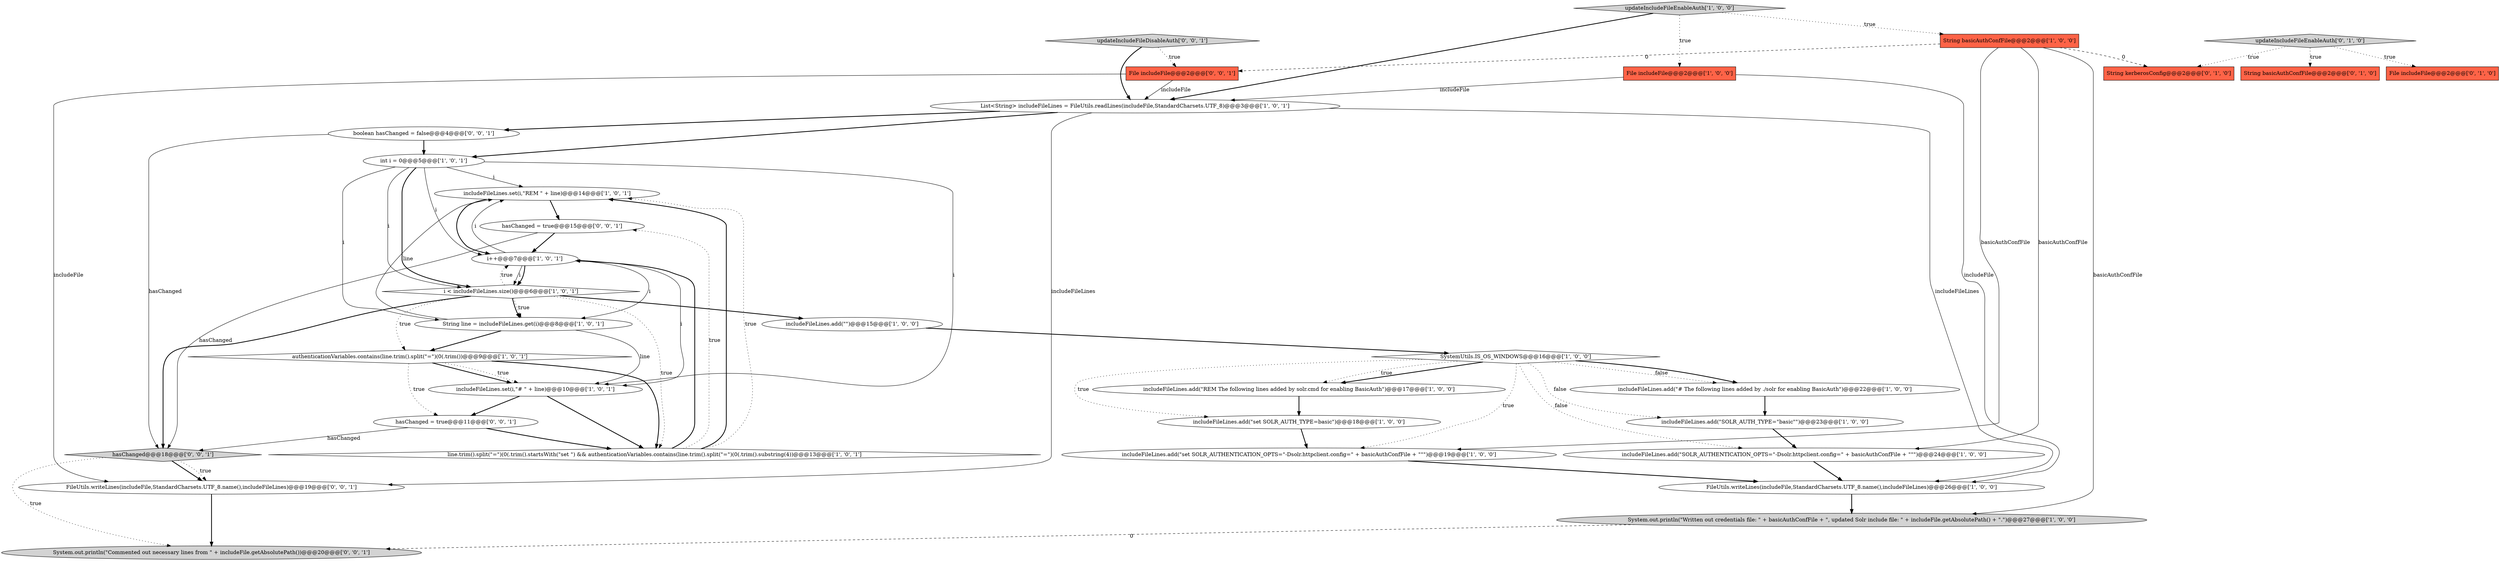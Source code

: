 digraph {
11 [style = filled, label = "includeFileLines.add(\"# The following lines added by ./solr for enabling BasicAuth\")@@@22@@@['1', '0', '0']", fillcolor = white, shape = ellipse image = "AAA0AAABBB1BBB"];
20 [style = filled, label = "SystemUtils.IS_OS_WINDOWS@@@16@@@['1', '0', '0']", fillcolor = white, shape = diamond image = "AAA0AAABBB1BBB"];
27 [style = filled, label = "FileUtils.writeLines(includeFile,StandardCharsets.UTF_8.name(),includeFileLines)@@@19@@@['0', '0', '1']", fillcolor = white, shape = ellipse image = "AAA0AAABBB3BBB"];
7 [style = filled, label = "System.out.println(\"Written out credentials file: \" + basicAuthConfFile + \", updated Solr include file: \" + includeFile.getAbsolutePath() + \".\")@@@27@@@['1', '0', '0']", fillcolor = lightgray, shape = ellipse image = "AAA0AAABBB1BBB"];
29 [style = filled, label = "boolean hasChanged = false@@@4@@@['0', '0', '1']", fillcolor = white, shape = ellipse image = "AAA0AAABBB3BBB"];
0 [style = filled, label = "includeFileLines.add(\"\")@@@15@@@['1', '0', '0']", fillcolor = white, shape = ellipse image = "AAA0AAABBB1BBB"];
18 [style = filled, label = "includeFileLines.add(\"SOLR_AUTH_TYPE=\"basic\"\")@@@23@@@['1', '0', '0']", fillcolor = white, shape = ellipse image = "AAA0AAABBB1BBB"];
6 [style = filled, label = "File includeFile@@@2@@@['1', '0', '0']", fillcolor = tomato, shape = box image = "AAA0AAABBB1BBB"];
4 [style = filled, label = "includeFileLines.set(i,\"REM \" + line)@@@14@@@['1', '0', '1']", fillcolor = white, shape = ellipse image = "AAA0AAABBB1BBB"];
5 [style = filled, label = "includeFileLines.set(i,\"# \" + line)@@@10@@@['1', '0', '1']", fillcolor = white, shape = ellipse image = "AAA0AAABBB1BBB"];
28 [style = filled, label = "hasChanged = true@@@15@@@['0', '0', '1']", fillcolor = white, shape = ellipse image = "AAA0AAABBB3BBB"];
3 [style = filled, label = "i++@@@7@@@['1', '0', '1']", fillcolor = white, shape = ellipse image = "AAA0AAABBB1BBB"];
8 [style = filled, label = "String basicAuthConfFile@@@2@@@['1', '0', '0']", fillcolor = tomato, shape = box image = "AAA1AAABBB1BBB"];
10 [style = filled, label = "i < includeFileLines.size()@@@6@@@['1', '0', '1']", fillcolor = white, shape = diamond image = "AAA0AAABBB1BBB"];
21 [style = filled, label = "includeFileLines.add(\"SOLR_AUTHENTICATION_OPTS=\"-Dsolr.httpclient.config=\" + basicAuthConfFile + \"\"\")@@@24@@@['1', '0', '0']", fillcolor = white, shape = ellipse image = "AAA0AAABBB1BBB"];
25 [style = filled, label = "String kerberosConfig@@@2@@@['0', '1', '0']", fillcolor = tomato, shape = box image = "AAA1AAABBB2BBB"];
2 [style = filled, label = "includeFileLines.add(\"REM The following lines added by solr.cmd for enabling BasicAuth\")@@@17@@@['1', '0', '0']", fillcolor = white, shape = ellipse image = "AAA0AAABBB1BBB"];
9 [style = filled, label = "line.trim().split(\"=\")(0(.trim().startsWith(\"set \") && authenticationVariables.contains(line.trim().split(\"=\")(0(.trim().substring(4))@@@13@@@['1', '0', '1']", fillcolor = white, shape = diamond image = "AAA0AAABBB1BBB"];
13 [style = filled, label = "includeFileLines.add(\"set SOLR_AUTHENTICATION_OPTS=\"-Dsolr.httpclient.config=\" + basicAuthConfFile + \"\"\")@@@19@@@['1', '0', '0']", fillcolor = white, shape = ellipse image = "AAA0AAABBB1BBB"];
24 [style = filled, label = "String basicAuthConfFile@@@2@@@['0', '1', '0']", fillcolor = tomato, shape = box image = "AAA0AAABBB2BBB"];
14 [style = filled, label = "FileUtils.writeLines(includeFile,StandardCharsets.UTF_8.name(),includeFileLines)@@@26@@@['1', '0', '0']", fillcolor = white, shape = ellipse image = "AAA0AAABBB1BBB"];
15 [style = filled, label = "updateIncludeFileEnableAuth['1', '0', '0']", fillcolor = lightgray, shape = diamond image = "AAA0AAABBB1BBB"];
26 [style = filled, label = "updateIncludeFileDisableAuth['0', '0', '1']", fillcolor = lightgray, shape = diamond image = "AAA0AAABBB3BBB"];
23 [style = filled, label = "File includeFile@@@2@@@['0', '1', '0']", fillcolor = tomato, shape = box image = "AAA0AAABBB2BBB"];
12 [style = filled, label = "authenticationVariables.contains(line.trim().split(\"=\")(0(.trim())@@@9@@@['1', '0', '1']", fillcolor = white, shape = diamond image = "AAA0AAABBB1BBB"];
1 [style = filled, label = "String line = includeFileLines.get(i)@@@8@@@['1', '0', '1']", fillcolor = white, shape = ellipse image = "AAA0AAABBB1BBB"];
30 [style = filled, label = "File includeFile@@@2@@@['0', '0', '1']", fillcolor = tomato, shape = box image = "AAA0AAABBB3BBB"];
33 [style = filled, label = "hasChanged@@@18@@@['0', '0', '1']", fillcolor = lightgray, shape = diamond image = "AAA0AAABBB3BBB"];
19 [style = filled, label = "List<String> includeFileLines = FileUtils.readLines(includeFile,StandardCharsets.UTF_8)@@@3@@@['1', '0', '1']", fillcolor = white, shape = ellipse image = "AAA0AAABBB1BBB"];
22 [style = filled, label = "updateIncludeFileEnableAuth['0', '1', '0']", fillcolor = lightgray, shape = diamond image = "AAA0AAABBB2BBB"];
32 [style = filled, label = "hasChanged = true@@@11@@@['0', '0', '1']", fillcolor = white, shape = ellipse image = "AAA0AAABBB3BBB"];
31 [style = filled, label = "System.out.println(\"Commented out necessary lines from \" + includeFile.getAbsolutePath())@@@20@@@['0', '0', '1']", fillcolor = lightgray, shape = ellipse image = "AAA0AAABBB3BBB"];
17 [style = filled, label = "includeFileLines.add(\"set SOLR_AUTH_TYPE=basic\")@@@18@@@['1', '0', '0']", fillcolor = white, shape = ellipse image = "AAA0AAABBB1BBB"];
16 [style = filled, label = "int i = 0@@@5@@@['1', '0', '1']", fillcolor = white, shape = ellipse image = "AAA0AAABBB1BBB"];
2->17 [style = bold, label=""];
4->3 [style = bold, label=""];
30->27 [style = solid, label="includeFile"];
19->27 [style = solid, label="includeFileLines"];
10->12 [style = dotted, label="true"];
7->31 [style = dashed, label="0"];
12->5 [style = bold, label=""];
22->23 [style = dotted, label="true"];
5->9 [style = bold, label=""];
3->5 [style = solid, label="i"];
16->10 [style = bold, label=""];
28->33 [style = solid, label="hasChanged"];
20->21 [style = dotted, label="false"];
20->17 [style = dotted, label="true"];
19->29 [style = bold, label=""];
9->4 [style = bold, label=""];
22->25 [style = dotted, label="true"];
10->3 [style = dotted, label="true"];
19->14 [style = solid, label="includeFileLines"];
1->4 [style = solid, label="line"];
30->19 [style = solid, label="includeFile"];
27->31 [style = bold, label=""];
3->1 [style = solid, label="i"];
22->24 [style = dotted, label="true"];
15->19 [style = bold, label=""];
12->9 [style = bold, label=""];
26->19 [style = bold, label=""];
10->9 [style = dotted, label="true"];
33->27 [style = bold, label=""];
11->18 [style = bold, label=""];
6->14 [style = solid, label="includeFile"];
16->10 [style = solid, label="i"];
4->28 [style = bold, label=""];
3->4 [style = solid, label="i"];
19->16 [style = bold, label=""];
20->2 [style = bold, label=""];
14->7 [style = bold, label=""];
16->3 [style = solid, label="i"];
5->32 [style = bold, label=""];
6->19 [style = solid, label="includeFile"];
3->10 [style = solid, label="i"];
3->10 [style = bold, label=""];
1->5 [style = solid, label="line"];
32->9 [style = bold, label=""];
16->5 [style = solid, label="i"];
15->8 [style = dotted, label="true"];
12->32 [style = dotted, label="true"];
26->30 [style = dotted, label="true"];
12->5 [style = dotted, label="true"];
8->25 [style = dashed, label="0"];
16->1 [style = solid, label="i"];
15->6 [style = dotted, label="true"];
10->0 [style = bold, label=""];
8->7 [style = solid, label="basicAuthConfFile"];
32->33 [style = solid, label="hasChanged"];
1->12 [style = bold, label=""];
21->14 [style = bold, label=""];
9->4 [style = dotted, label="true"];
9->3 [style = bold, label=""];
20->2 [style = dotted, label="true"];
20->11 [style = dotted, label="false"];
0->20 [style = bold, label=""];
20->13 [style = dotted, label="true"];
17->13 [style = bold, label=""];
10->33 [style = bold, label=""];
8->13 [style = solid, label="basicAuthConfFile"];
28->3 [style = bold, label=""];
16->4 [style = solid, label="i"];
18->21 [style = bold, label=""];
8->21 [style = solid, label="basicAuthConfFile"];
29->33 [style = solid, label="hasChanged"];
10->1 [style = dotted, label="true"];
10->1 [style = bold, label=""];
20->18 [style = dotted, label="false"];
33->27 [style = dotted, label="true"];
8->30 [style = dashed, label="0"];
13->14 [style = bold, label=""];
29->16 [style = bold, label=""];
9->28 [style = dotted, label="true"];
20->11 [style = bold, label=""];
33->31 [style = dotted, label="true"];
}
